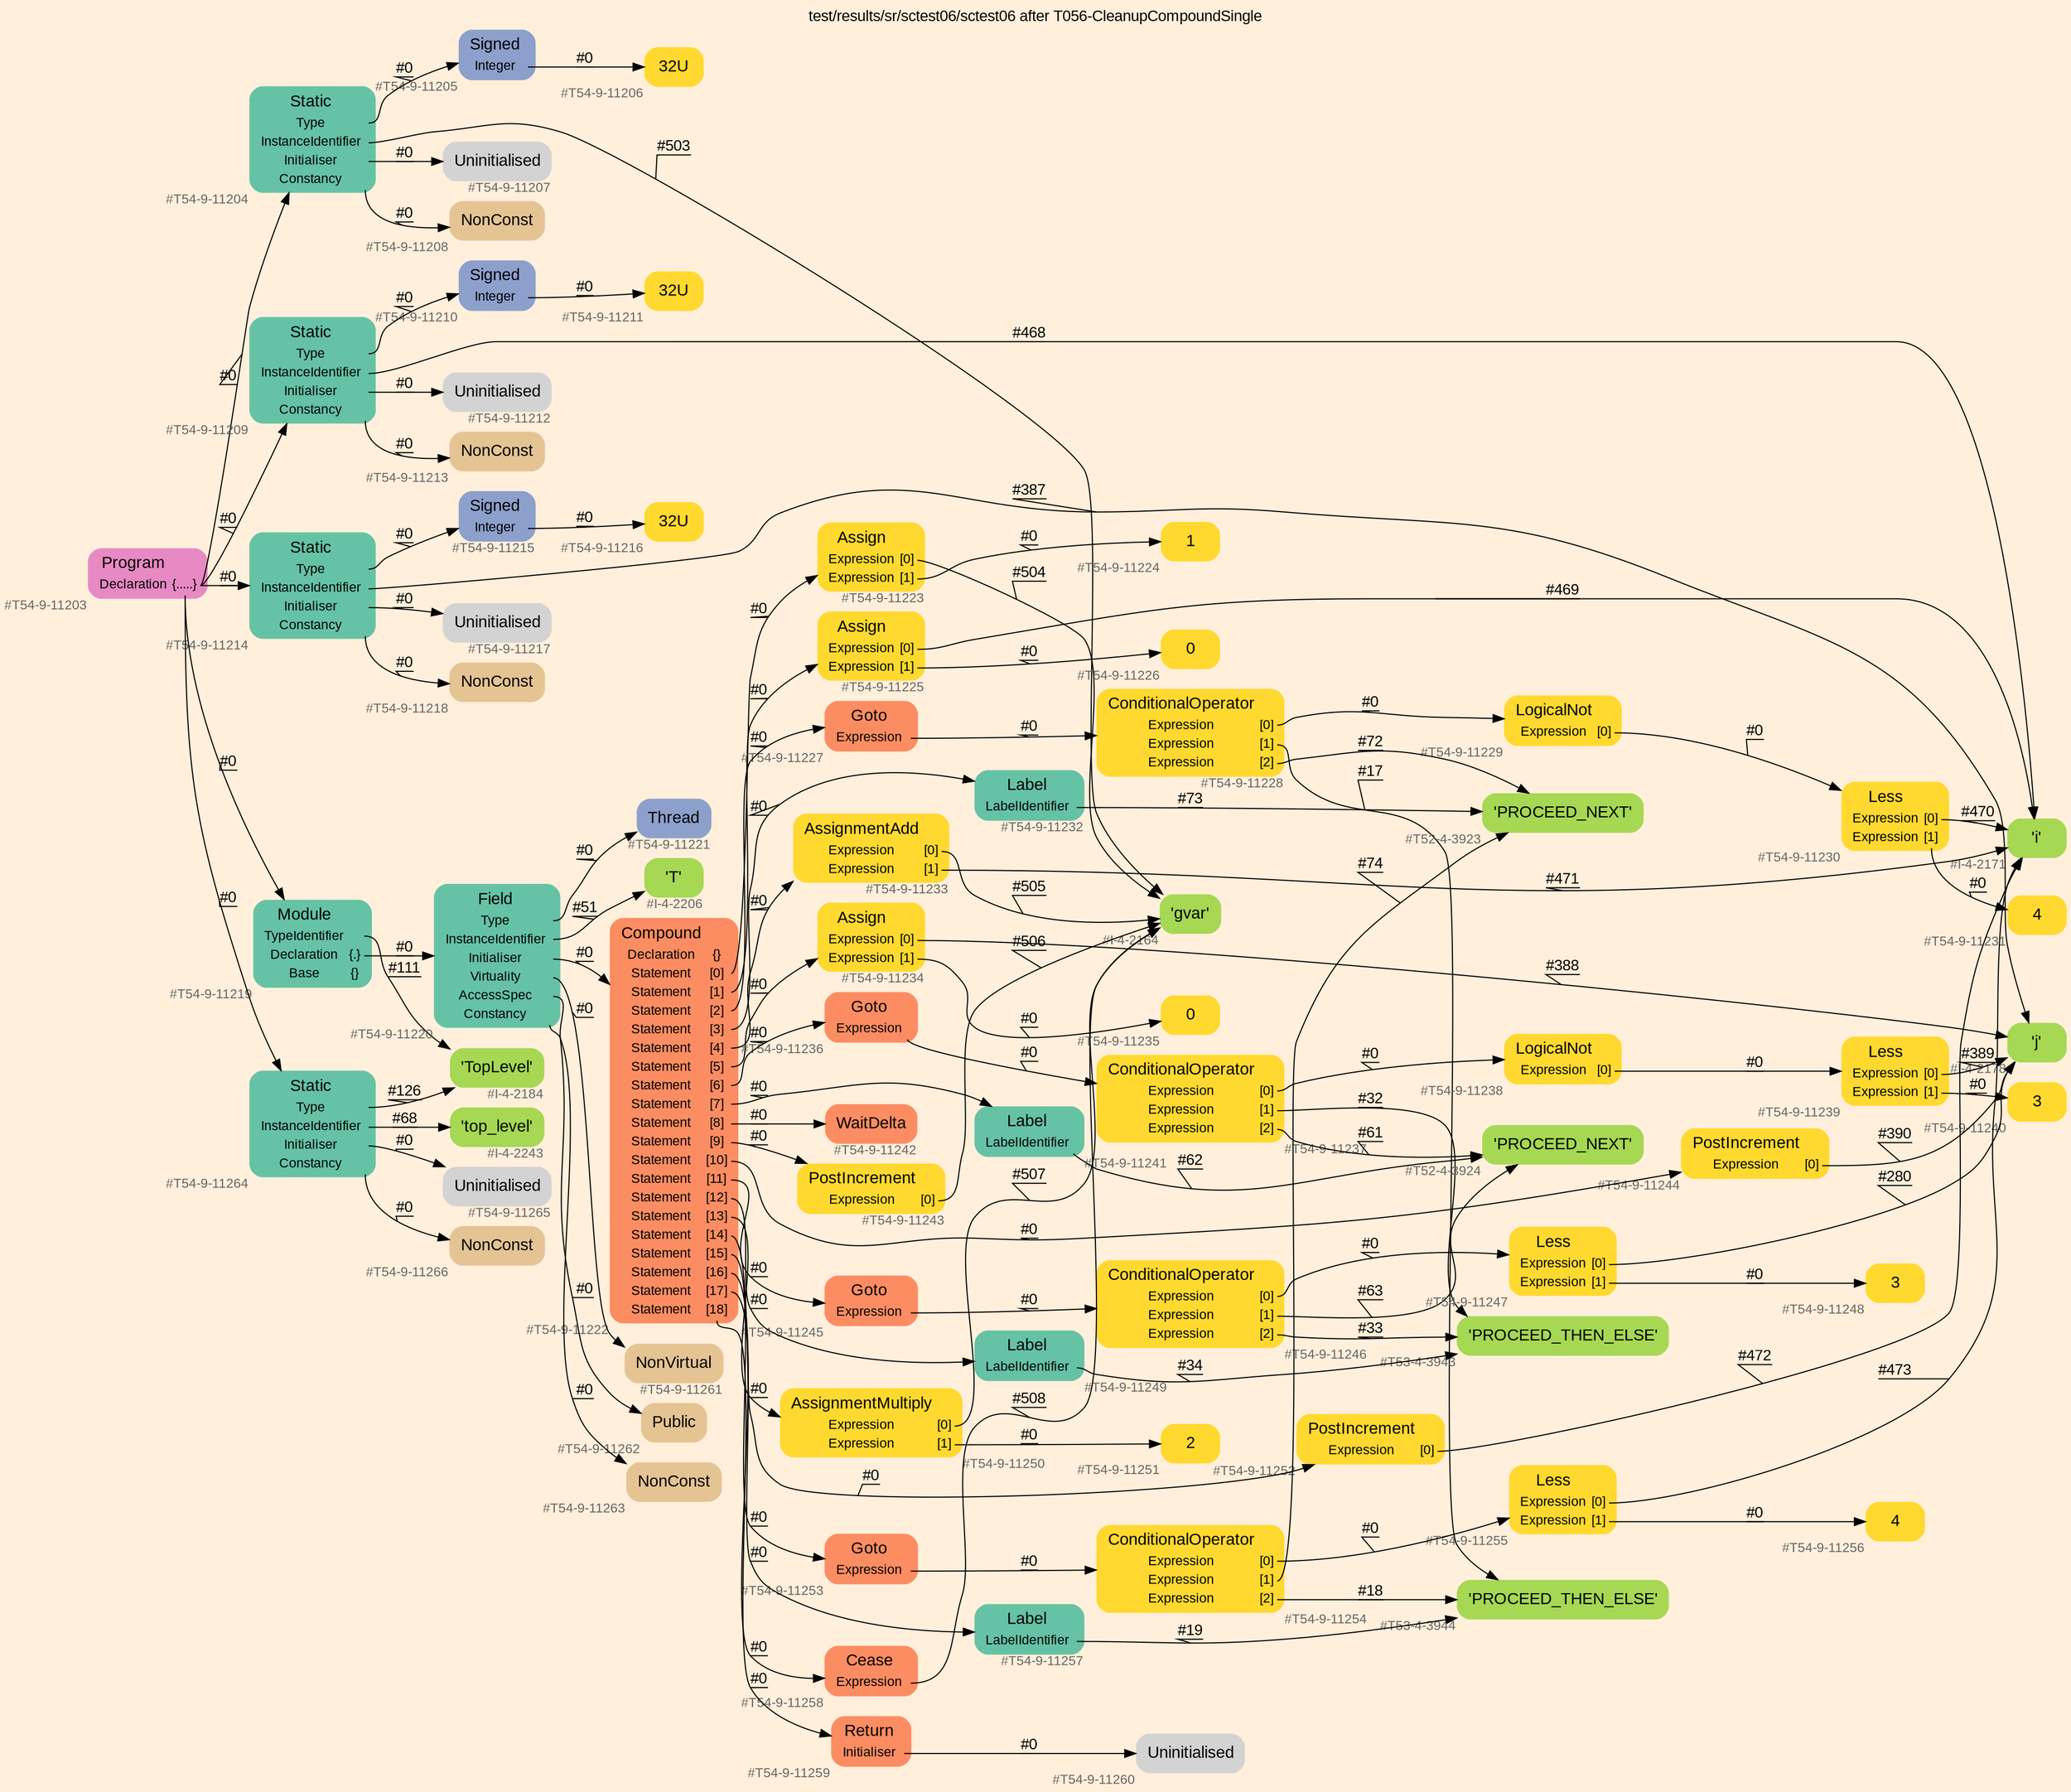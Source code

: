 digraph "test/results/sr/sctest06/sctest06 after T056-CleanupCompoundSingle" {
label = "test/results/sr/sctest06/sctest06 after T056-CleanupCompoundSingle"
labelloc = t
graph [
    rankdir = "LR"
    ranksep = 0.3
    bgcolor = antiquewhite1
    color = black
    fontcolor = black
    fontname = "Arial"
];
node [
    fontname = "Arial"
];
edge [
    fontname = "Arial"
];

// -------------------- node figure --------------------
// -------- block #T54-9-11203 ----------
"#T54-9-11203" [
    fillcolor = "/set28/4"
    xlabel = "#T54-9-11203"
    fontsize = "12"
    fontcolor = grey40
    shape = "plaintext"
    label = <<TABLE BORDER="0" CELLBORDER="0" CELLSPACING="0">
     <TR><TD><FONT COLOR="black" POINT-SIZE="15">Program</FONT></TD></TR>
     <TR><TD><FONT COLOR="black" POINT-SIZE="12">Declaration</FONT></TD><TD PORT="port0"><FONT COLOR="black" POINT-SIZE="12">{.....}</FONT></TD></TR>
    </TABLE>>
    style = "rounded,filled"
];

// -------- block #T54-9-11204 ----------
"#T54-9-11204" [
    fillcolor = "/set28/1"
    xlabel = "#T54-9-11204"
    fontsize = "12"
    fontcolor = grey40
    shape = "plaintext"
    label = <<TABLE BORDER="0" CELLBORDER="0" CELLSPACING="0">
     <TR><TD><FONT COLOR="black" POINT-SIZE="15">Static</FONT></TD></TR>
     <TR><TD><FONT COLOR="black" POINT-SIZE="12">Type</FONT></TD><TD PORT="port0"></TD></TR>
     <TR><TD><FONT COLOR="black" POINT-SIZE="12">InstanceIdentifier</FONT></TD><TD PORT="port1"></TD></TR>
     <TR><TD><FONT COLOR="black" POINT-SIZE="12">Initialiser</FONT></TD><TD PORT="port2"></TD></TR>
     <TR><TD><FONT COLOR="black" POINT-SIZE="12">Constancy</FONT></TD><TD PORT="port3"></TD></TR>
    </TABLE>>
    style = "rounded,filled"
];

// -------- block #T54-9-11205 ----------
"#T54-9-11205" [
    fillcolor = "/set28/3"
    xlabel = "#T54-9-11205"
    fontsize = "12"
    fontcolor = grey40
    shape = "plaintext"
    label = <<TABLE BORDER="0" CELLBORDER="0" CELLSPACING="0">
     <TR><TD><FONT COLOR="black" POINT-SIZE="15">Signed</FONT></TD></TR>
     <TR><TD><FONT COLOR="black" POINT-SIZE="12">Integer</FONT></TD><TD PORT="port0"></TD></TR>
    </TABLE>>
    style = "rounded,filled"
];

// -------- block #T54-9-11206 ----------
"#T54-9-11206" [
    fillcolor = "/set28/6"
    xlabel = "#T54-9-11206"
    fontsize = "12"
    fontcolor = grey40
    shape = "plaintext"
    label = <<TABLE BORDER="0" CELLBORDER="0" CELLSPACING="0">
     <TR><TD><FONT COLOR="black" POINT-SIZE="15">32U</FONT></TD></TR>
    </TABLE>>
    style = "rounded,filled"
];

// -------- block #I-4-2164 ----------
"#I-4-2164" [
    fillcolor = "/set28/5"
    xlabel = "#I-4-2164"
    fontsize = "12"
    fontcolor = grey40
    shape = "plaintext"
    label = <<TABLE BORDER="0" CELLBORDER="0" CELLSPACING="0">
     <TR><TD><FONT COLOR="black" POINT-SIZE="15">'gvar'</FONT></TD></TR>
    </TABLE>>
    style = "rounded,filled"
];

// -------- block #T54-9-11207 ----------
"#T54-9-11207" [
    xlabel = "#T54-9-11207"
    fontsize = "12"
    fontcolor = grey40
    shape = "plaintext"
    label = <<TABLE BORDER="0" CELLBORDER="0" CELLSPACING="0">
     <TR><TD><FONT COLOR="black" POINT-SIZE="15">Uninitialised</FONT></TD></TR>
    </TABLE>>
    style = "rounded,filled"
];

// -------- block #T54-9-11208 ----------
"#T54-9-11208" [
    fillcolor = "/set28/7"
    xlabel = "#T54-9-11208"
    fontsize = "12"
    fontcolor = grey40
    shape = "plaintext"
    label = <<TABLE BORDER="0" CELLBORDER="0" CELLSPACING="0">
     <TR><TD><FONT COLOR="black" POINT-SIZE="15">NonConst</FONT></TD></TR>
    </TABLE>>
    style = "rounded,filled"
];

// -------- block #T54-9-11209 ----------
"#T54-9-11209" [
    fillcolor = "/set28/1"
    xlabel = "#T54-9-11209"
    fontsize = "12"
    fontcolor = grey40
    shape = "plaintext"
    label = <<TABLE BORDER="0" CELLBORDER="0" CELLSPACING="0">
     <TR><TD><FONT COLOR="black" POINT-SIZE="15">Static</FONT></TD></TR>
     <TR><TD><FONT COLOR="black" POINT-SIZE="12">Type</FONT></TD><TD PORT="port0"></TD></TR>
     <TR><TD><FONT COLOR="black" POINT-SIZE="12">InstanceIdentifier</FONT></TD><TD PORT="port1"></TD></TR>
     <TR><TD><FONT COLOR="black" POINT-SIZE="12">Initialiser</FONT></TD><TD PORT="port2"></TD></TR>
     <TR><TD><FONT COLOR="black" POINT-SIZE="12">Constancy</FONT></TD><TD PORT="port3"></TD></TR>
    </TABLE>>
    style = "rounded,filled"
];

// -------- block #T54-9-11210 ----------
"#T54-9-11210" [
    fillcolor = "/set28/3"
    xlabel = "#T54-9-11210"
    fontsize = "12"
    fontcolor = grey40
    shape = "plaintext"
    label = <<TABLE BORDER="0" CELLBORDER="0" CELLSPACING="0">
     <TR><TD><FONT COLOR="black" POINT-SIZE="15">Signed</FONT></TD></TR>
     <TR><TD><FONT COLOR="black" POINT-SIZE="12">Integer</FONT></TD><TD PORT="port0"></TD></TR>
    </TABLE>>
    style = "rounded,filled"
];

// -------- block #T54-9-11211 ----------
"#T54-9-11211" [
    fillcolor = "/set28/6"
    xlabel = "#T54-9-11211"
    fontsize = "12"
    fontcolor = grey40
    shape = "plaintext"
    label = <<TABLE BORDER="0" CELLBORDER="0" CELLSPACING="0">
     <TR><TD><FONT COLOR="black" POINT-SIZE="15">32U</FONT></TD></TR>
    </TABLE>>
    style = "rounded,filled"
];

// -------- block #I-4-2171 ----------
"#I-4-2171" [
    fillcolor = "/set28/5"
    xlabel = "#I-4-2171"
    fontsize = "12"
    fontcolor = grey40
    shape = "plaintext"
    label = <<TABLE BORDER="0" CELLBORDER="0" CELLSPACING="0">
     <TR><TD><FONT COLOR="black" POINT-SIZE="15">'i'</FONT></TD></TR>
    </TABLE>>
    style = "rounded,filled"
];

// -------- block #T54-9-11212 ----------
"#T54-9-11212" [
    xlabel = "#T54-9-11212"
    fontsize = "12"
    fontcolor = grey40
    shape = "plaintext"
    label = <<TABLE BORDER="0" CELLBORDER="0" CELLSPACING="0">
     <TR><TD><FONT COLOR="black" POINT-SIZE="15">Uninitialised</FONT></TD></TR>
    </TABLE>>
    style = "rounded,filled"
];

// -------- block #T54-9-11213 ----------
"#T54-9-11213" [
    fillcolor = "/set28/7"
    xlabel = "#T54-9-11213"
    fontsize = "12"
    fontcolor = grey40
    shape = "plaintext"
    label = <<TABLE BORDER="0" CELLBORDER="0" CELLSPACING="0">
     <TR><TD><FONT COLOR="black" POINT-SIZE="15">NonConst</FONT></TD></TR>
    </TABLE>>
    style = "rounded,filled"
];

// -------- block #T54-9-11214 ----------
"#T54-9-11214" [
    fillcolor = "/set28/1"
    xlabel = "#T54-9-11214"
    fontsize = "12"
    fontcolor = grey40
    shape = "plaintext"
    label = <<TABLE BORDER="0" CELLBORDER="0" CELLSPACING="0">
     <TR><TD><FONT COLOR="black" POINT-SIZE="15">Static</FONT></TD></TR>
     <TR><TD><FONT COLOR="black" POINT-SIZE="12">Type</FONT></TD><TD PORT="port0"></TD></TR>
     <TR><TD><FONT COLOR="black" POINT-SIZE="12">InstanceIdentifier</FONT></TD><TD PORT="port1"></TD></TR>
     <TR><TD><FONT COLOR="black" POINT-SIZE="12">Initialiser</FONT></TD><TD PORT="port2"></TD></TR>
     <TR><TD><FONT COLOR="black" POINT-SIZE="12">Constancy</FONT></TD><TD PORT="port3"></TD></TR>
    </TABLE>>
    style = "rounded,filled"
];

// -------- block #T54-9-11215 ----------
"#T54-9-11215" [
    fillcolor = "/set28/3"
    xlabel = "#T54-9-11215"
    fontsize = "12"
    fontcolor = grey40
    shape = "plaintext"
    label = <<TABLE BORDER="0" CELLBORDER="0" CELLSPACING="0">
     <TR><TD><FONT COLOR="black" POINT-SIZE="15">Signed</FONT></TD></TR>
     <TR><TD><FONT COLOR="black" POINT-SIZE="12">Integer</FONT></TD><TD PORT="port0"></TD></TR>
    </TABLE>>
    style = "rounded,filled"
];

// -------- block #T54-9-11216 ----------
"#T54-9-11216" [
    fillcolor = "/set28/6"
    xlabel = "#T54-9-11216"
    fontsize = "12"
    fontcolor = grey40
    shape = "plaintext"
    label = <<TABLE BORDER="0" CELLBORDER="0" CELLSPACING="0">
     <TR><TD><FONT COLOR="black" POINT-SIZE="15">32U</FONT></TD></TR>
    </TABLE>>
    style = "rounded,filled"
];

// -------- block #I-4-2178 ----------
"#I-4-2178" [
    fillcolor = "/set28/5"
    xlabel = "#I-4-2178"
    fontsize = "12"
    fontcolor = grey40
    shape = "plaintext"
    label = <<TABLE BORDER="0" CELLBORDER="0" CELLSPACING="0">
     <TR><TD><FONT COLOR="black" POINT-SIZE="15">'j'</FONT></TD></TR>
    </TABLE>>
    style = "rounded,filled"
];

// -------- block #T54-9-11217 ----------
"#T54-9-11217" [
    xlabel = "#T54-9-11217"
    fontsize = "12"
    fontcolor = grey40
    shape = "plaintext"
    label = <<TABLE BORDER="0" CELLBORDER="0" CELLSPACING="0">
     <TR><TD><FONT COLOR="black" POINT-SIZE="15">Uninitialised</FONT></TD></TR>
    </TABLE>>
    style = "rounded,filled"
];

// -------- block #T54-9-11218 ----------
"#T54-9-11218" [
    fillcolor = "/set28/7"
    xlabel = "#T54-9-11218"
    fontsize = "12"
    fontcolor = grey40
    shape = "plaintext"
    label = <<TABLE BORDER="0" CELLBORDER="0" CELLSPACING="0">
     <TR><TD><FONT COLOR="black" POINT-SIZE="15">NonConst</FONT></TD></TR>
    </TABLE>>
    style = "rounded,filled"
];

// -------- block #T54-9-11219 ----------
"#T54-9-11219" [
    fillcolor = "/set28/1"
    xlabel = "#T54-9-11219"
    fontsize = "12"
    fontcolor = grey40
    shape = "plaintext"
    label = <<TABLE BORDER="0" CELLBORDER="0" CELLSPACING="0">
     <TR><TD><FONT COLOR="black" POINT-SIZE="15">Module</FONT></TD></TR>
     <TR><TD><FONT COLOR="black" POINT-SIZE="12">TypeIdentifier</FONT></TD><TD PORT="port0"></TD></TR>
     <TR><TD><FONT COLOR="black" POINT-SIZE="12">Declaration</FONT></TD><TD PORT="port1"><FONT COLOR="black" POINT-SIZE="12">{.}</FONT></TD></TR>
     <TR><TD><FONT COLOR="black" POINT-SIZE="12">Base</FONT></TD><TD PORT="port2"><FONT COLOR="black" POINT-SIZE="12">{}</FONT></TD></TR>
    </TABLE>>
    style = "rounded,filled"
];

// -------- block #I-4-2184 ----------
"#I-4-2184" [
    fillcolor = "/set28/5"
    xlabel = "#I-4-2184"
    fontsize = "12"
    fontcolor = grey40
    shape = "plaintext"
    label = <<TABLE BORDER="0" CELLBORDER="0" CELLSPACING="0">
     <TR><TD><FONT COLOR="black" POINT-SIZE="15">'TopLevel'</FONT></TD></TR>
    </TABLE>>
    style = "rounded,filled"
];

// -------- block #T54-9-11220 ----------
"#T54-9-11220" [
    fillcolor = "/set28/1"
    xlabel = "#T54-9-11220"
    fontsize = "12"
    fontcolor = grey40
    shape = "plaintext"
    label = <<TABLE BORDER="0" CELLBORDER="0" CELLSPACING="0">
     <TR><TD><FONT COLOR="black" POINT-SIZE="15">Field</FONT></TD></TR>
     <TR><TD><FONT COLOR="black" POINT-SIZE="12">Type</FONT></TD><TD PORT="port0"></TD></TR>
     <TR><TD><FONT COLOR="black" POINT-SIZE="12">InstanceIdentifier</FONT></TD><TD PORT="port1"></TD></TR>
     <TR><TD><FONT COLOR="black" POINT-SIZE="12">Initialiser</FONT></TD><TD PORT="port2"></TD></TR>
     <TR><TD><FONT COLOR="black" POINT-SIZE="12">Virtuality</FONT></TD><TD PORT="port3"></TD></TR>
     <TR><TD><FONT COLOR="black" POINT-SIZE="12">AccessSpec</FONT></TD><TD PORT="port4"></TD></TR>
     <TR><TD><FONT COLOR="black" POINT-SIZE="12">Constancy</FONT></TD><TD PORT="port5"></TD></TR>
    </TABLE>>
    style = "rounded,filled"
];

// -------- block #T54-9-11221 ----------
"#T54-9-11221" [
    fillcolor = "/set28/3"
    xlabel = "#T54-9-11221"
    fontsize = "12"
    fontcolor = grey40
    shape = "plaintext"
    label = <<TABLE BORDER="0" CELLBORDER="0" CELLSPACING="0">
     <TR><TD><FONT COLOR="black" POINT-SIZE="15">Thread</FONT></TD></TR>
    </TABLE>>
    style = "rounded,filled"
];

// -------- block #I-4-2206 ----------
"#I-4-2206" [
    fillcolor = "/set28/5"
    xlabel = "#I-4-2206"
    fontsize = "12"
    fontcolor = grey40
    shape = "plaintext"
    label = <<TABLE BORDER="0" CELLBORDER="0" CELLSPACING="0">
     <TR><TD><FONT COLOR="black" POINT-SIZE="15">'T'</FONT></TD></TR>
    </TABLE>>
    style = "rounded,filled"
];

// -------- block #T54-9-11222 ----------
"#T54-9-11222" [
    fillcolor = "/set28/2"
    xlabel = "#T54-9-11222"
    fontsize = "12"
    fontcolor = grey40
    shape = "plaintext"
    label = <<TABLE BORDER="0" CELLBORDER="0" CELLSPACING="0">
     <TR><TD><FONT COLOR="black" POINT-SIZE="15">Compound</FONT></TD></TR>
     <TR><TD><FONT COLOR="black" POINT-SIZE="12">Declaration</FONT></TD><TD PORT="port0"><FONT COLOR="black" POINT-SIZE="12">{}</FONT></TD></TR>
     <TR><TD><FONT COLOR="black" POINT-SIZE="12">Statement</FONT></TD><TD PORT="port1"><FONT COLOR="black" POINT-SIZE="12">[0]</FONT></TD></TR>
     <TR><TD><FONT COLOR="black" POINT-SIZE="12">Statement</FONT></TD><TD PORT="port2"><FONT COLOR="black" POINT-SIZE="12">[1]</FONT></TD></TR>
     <TR><TD><FONT COLOR="black" POINT-SIZE="12">Statement</FONT></TD><TD PORT="port3"><FONT COLOR="black" POINT-SIZE="12">[2]</FONT></TD></TR>
     <TR><TD><FONT COLOR="black" POINT-SIZE="12">Statement</FONT></TD><TD PORT="port4"><FONT COLOR="black" POINT-SIZE="12">[3]</FONT></TD></TR>
     <TR><TD><FONT COLOR="black" POINT-SIZE="12">Statement</FONT></TD><TD PORT="port5"><FONT COLOR="black" POINT-SIZE="12">[4]</FONT></TD></TR>
     <TR><TD><FONT COLOR="black" POINT-SIZE="12">Statement</FONT></TD><TD PORT="port6"><FONT COLOR="black" POINT-SIZE="12">[5]</FONT></TD></TR>
     <TR><TD><FONT COLOR="black" POINT-SIZE="12">Statement</FONT></TD><TD PORT="port7"><FONT COLOR="black" POINT-SIZE="12">[6]</FONT></TD></TR>
     <TR><TD><FONT COLOR="black" POINT-SIZE="12">Statement</FONT></TD><TD PORT="port8"><FONT COLOR="black" POINT-SIZE="12">[7]</FONT></TD></TR>
     <TR><TD><FONT COLOR="black" POINT-SIZE="12">Statement</FONT></TD><TD PORT="port9"><FONT COLOR="black" POINT-SIZE="12">[8]</FONT></TD></TR>
     <TR><TD><FONT COLOR="black" POINT-SIZE="12">Statement</FONT></TD><TD PORT="port10"><FONT COLOR="black" POINT-SIZE="12">[9]</FONT></TD></TR>
     <TR><TD><FONT COLOR="black" POINT-SIZE="12">Statement</FONT></TD><TD PORT="port11"><FONT COLOR="black" POINT-SIZE="12">[10]</FONT></TD></TR>
     <TR><TD><FONT COLOR="black" POINT-SIZE="12">Statement</FONT></TD><TD PORT="port12"><FONT COLOR="black" POINT-SIZE="12">[11]</FONT></TD></TR>
     <TR><TD><FONT COLOR="black" POINT-SIZE="12">Statement</FONT></TD><TD PORT="port13"><FONT COLOR="black" POINT-SIZE="12">[12]</FONT></TD></TR>
     <TR><TD><FONT COLOR="black" POINT-SIZE="12">Statement</FONT></TD><TD PORT="port14"><FONT COLOR="black" POINT-SIZE="12">[13]</FONT></TD></TR>
     <TR><TD><FONT COLOR="black" POINT-SIZE="12">Statement</FONT></TD><TD PORT="port15"><FONT COLOR="black" POINT-SIZE="12">[14]</FONT></TD></TR>
     <TR><TD><FONT COLOR="black" POINT-SIZE="12">Statement</FONT></TD><TD PORT="port16"><FONT COLOR="black" POINT-SIZE="12">[15]</FONT></TD></TR>
     <TR><TD><FONT COLOR="black" POINT-SIZE="12">Statement</FONT></TD><TD PORT="port17"><FONT COLOR="black" POINT-SIZE="12">[16]</FONT></TD></TR>
     <TR><TD><FONT COLOR="black" POINT-SIZE="12">Statement</FONT></TD><TD PORT="port18"><FONT COLOR="black" POINT-SIZE="12">[17]</FONT></TD></TR>
     <TR><TD><FONT COLOR="black" POINT-SIZE="12">Statement</FONT></TD><TD PORT="port19"><FONT COLOR="black" POINT-SIZE="12">[18]</FONT></TD></TR>
    </TABLE>>
    style = "rounded,filled"
];

// -------- block #T54-9-11223 ----------
"#T54-9-11223" [
    fillcolor = "/set28/6"
    xlabel = "#T54-9-11223"
    fontsize = "12"
    fontcolor = grey40
    shape = "plaintext"
    label = <<TABLE BORDER="0" CELLBORDER="0" CELLSPACING="0">
     <TR><TD><FONT COLOR="black" POINT-SIZE="15">Assign</FONT></TD></TR>
     <TR><TD><FONT COLOR="black" POINT-SIZE="12">Expression</FONT></TD><TD PORT="port0"><FONT COLOR="black" POINT-SIZE="12">[0]</FONT></TD></TR>
     <TR><TD><FONT COLOR="black" POINT-SIZE="12">Expression</FONT></TD><TD PORT="port1"><FONT COLOR="black" POINT-SIZE="12">[1]</FONT></TD></TR>
    </TABLE>>
    style = "rounded,filled"
];

// -------- block #T54-9-11224 ----------
"#T54-9-11224" [
    fillcolor = "/set28/6"
    xlabel = "#T54-9-11224"
    fontsize = "12"
    fontcolor = grey40
    shape = "plaintext"
    label = <<TABLE BORDER="0" CELLBORDER="0" CELLSPACING="0">
     <TR><TD><FONT COLOR="black" POINT-SIZE="15">1</FONT></TD></TR>
    </TABLE>>
    style = "rounded,filled"
];

// -------- block #T54-9-11225 ----------
"#T54-9-11225" [
    fillcolor = "/set28/6"
    xlabel = "#T54-9-11225"
    fontsize = "12"
    fontcolor = grey40
    shape = "plaintext"
    label = <<TABLE BORDER="0" CELLBORDER="0" CELLSPACING="0">
     <TR><TD><FONT COLOR="black" POINT-SIZE="15">Assign</FONT></TD></TR>
     <TR><TD><FONT COLOR="black" POINT-SIZE="12">Expression</FONT></TD><TD PORT="port0"><FONT COLOR="black" POINT-SIZE="12">[0]</FONT></TD></TR>
     <TR><TD><FONT COLOR="black" POINT-SIZE="12">Expression</FONT></TD><TD PORT="port1"><FONT COLOR="black" POINT-SIZE="12">[1]</FONT></TD></TR>
    </TABLE>>
    style = "rounded,filled"
];

// -------- block #T54-9-11226 ----------
"#T54-9-11226" [
    fillcolor = "/set28/6"
    xlabel = "#T54-9-11226"
    fontsize = "12"
    fontcolor = grey40
    shape = "plaintext"
    label = <<TABLE BORDER="0" CELLBORDER="0" CELLSPACING="0">
     <TR><TD><FONT COLOR="black" POINT-SIZE="15">0</FONT></TD></TR>
    </TABLE>>
    style = "rounded,filled"
];

// -------- block #T54-9-11227 ----------
"#T54-9-11227" [
    fillcolor = "/set28/2"
    xlabel = "#T54-9-11227"
    fontsize = "12"
    fontcolor = grey40
    shape = "plaintext"
    label = <<TABLE BORDER="0" CELLBORDER="0" CELLSPACING="0">
     <TR><TD><FONT COLOR="black" POINT-SIZE="15">Goto</FONT></TD></TR>
     <TR><TD><FONT COLOR="black" POINT-SIZE="12">Expression</FONT></TD><TD PORT="port0"></TD></TR>
    </TABLE>>
    style = "rounded,filled"
];

// -------- block #T54-9-11228 ----------
"#T54-9-11228" [
    fillcolor = "/set28/6"
    xlabel = "#T54-9-11228"
    fontsize = "12"
    fontcolor = grey40
    shape = "plaintext"
    label = <<TABLE BORDER="0" CELLBORDER="0" CELLSPACING="0">
     <TR><TD><FONT COLOR="black" POINT-SIZE="15">ConditionalOperator</FONT></TD></TR>
     <TR><TD><FONT COLOR="black" POINT-SIZE="12">Expression</FONT></TD><TD PORT="port0"><FONT COLOR="black" POINT-SIZE="12">[0]</FONT></TD></TR>
     <TR><TD><FONT COLOR="black" POINT-SIZE="12">Expression</FONT></TD><TD PORT="port1"><FONT COLOR="black" POINT-SIZE="12">[1]</FONT></TD></TR>
     <TR><TD><FONT COLOR="black" POINT-SIZE="12">Expression</FONT></TD><TD PORT="port2"><FONT COLOR="black" POINT-SIZE="12">[2]</FONT></TD></TR>
    </TABLE>>
    style = "rounded,filled"
];

// -------- block #T54-9-11229 ----------
"#T54-9-11229" [
    fillcolor = "/set28/6"
    xlabel = "#T54-9-11229"
    fontsize = "12"
    fontcolor = grey40
    shape = "plaintext"
    label = <<TABLE BORDER="0" CELLBORDER="0" CELLSPACING="0">
     <TR><TD><FONT COLOR="black" POINT-SIZE="15">LogicalNot</FONT></TD></TR>
     <TR><TD><FONT COLOR="black" POINT-SIZE="12">Expression</FONT></TD><TD PORT="port0"><FONT COLOR="black" POINT-SIZE="12">[0]</FONT></TD></TR>
    </TABLE>>
    style = "rounded,filled"
];

// -------- block #T54-9-11230 ----------
"#T54-9-11230" [
    fillcolor = "/set28/6"
    xlabel = "#T54-9-11230"
    fontsize = "12"
    fontcolor = grey40
    shape = "plaintext"
    label = <<TABLE BORDER="0" CELLBORDER="0" CELLSPACING="0">
     <TR><TD><FONT COLOR="black" POINT-SIZE="15">Less</FONT></TD></TR>
     <TR><TD><FONT COLOR="black" POINT-SIZE="12">Expression</FONT></TD><TD PORT="port0"><FONT COLOR="black" POINT-SIZE="12">[0]</FONT></TD></TR>
     <TR><TD><FONT COLOR="black" POINT-SIZE="12">Expression</FONT></TD><TD PORT="port1"><FONT COLOR="black" POINT-SIZE="12">[1]</FONT></TD></TR>
    </TABLE>>
    style = "rounded,filled"
];

// -------- block #T54-9-11231 ----------
"#T54-9-11231" [
    fillcolor = "/set28/6"
    xlabel = "#T54-9-11231"
    fontsize = "12"
    fontcolor = grey40
    shape = "plaintext"
    label = <<TABLE BORDER="0" CELLBORDER="0" CELLSPACING="0">
     <TR><TD><FONT COLOR="black" POINT-SIZE="15">4</FONT></TD></TR>
    </TABLE>>
    style = "rounded,filled"
];

// -------- block #T53-4-3944 ----------
"#T53-4-3944" [
    fillcolor = "/set28/5"
    xlabel = "#T53-4-3944"
    fontsize = "12"
    fontcolor = grey40
    shape = "plaintext"
    label = <<TABLE BORDER="0" CELLBORDER="0" CELLSPACING="0">
     <TR><TD><FONT COLOR="black" POINT-SIZE="15">'PROCEED_THEN_ELSE'</FONT></TD></TR>
    </TABLE>>
    style = "rounded,filled"
];

// -------- block #T52-4-3923 ----------
"#T52-4-3923" [
    fillcolor = "/set28/5"
    xlabel = "#T52-4-3923"
    fontsize = "12"
    fontcolor = grey40
    shape = "plaintext"
    label = <<TABLE BORDER="0" CELLBORDER="0" CELLSPACING="0">
     <TR><TD><FONT COLOR="black" POINT-SIZE="15">'PROCEED_NEXT'</FONT></TD></TR>
    </TABLE>>
    style = "rounded,filled"
];

// -------- block #T54-9-11232 ----------
"#T54-9-11232" [
    fillcolor = "/set28/1"
    xlabel = "#T54-9-11232"
    fontsize = "12"
    fontcolor = grey40
    shape = "plaintext"
    label = <<TABLE BORDER="0" CELLBORDER="0" CELLSPACING="0">
     <TR><TD><FONT COLOR="black" POINT-SIZE="15">Label</FONT></TD></TR>
     <TR><TD><FONT COLOR="black" POINT-SIZE="12">LabelIdentifier</FONT></TD><TD PORT="port0"></TD></TR>
    </TABLE>>
    style = "rounded,filled"
];

// -------- block #T54-9-11233 ----------
"#T54-9-11233" [
    fillcolor = "/set28/6"
    xlabel = "#T54-9-11233"
    fontsize = "12"
    fontcolor = grey40
    shape = "plaintext"
    label = <<TABLE BORDER="0" CELLBORDER="0" CELLSPACING="0">
     <TR><TD><FONT COLOR="black" POINT-SIZE="15">AssignmentAdd</FONT></TD></TR>
     <TR><TD><FONT COLOR="black" POINT-SIZE="12">Expression</FONT></TD><TD PORT="port0"><FONT COLOR="black" POINT-SIZE="12">[0]</FONT></TD></TR>
     <TR><TD><FONT COLOR="black" POINT-SIZE="12">Expression</FONT></TD><TD PORT="port1"><FONT COLOR="black" POINT-SIZE="12">[1]</FONT></TD></TR>
    </TABLE>>
    style = "rounded,filled"
];

// -------- block #T54-9-11234 ----------
"#T54-9-11234" [
    fillcolor = "/set28/6"
    xlabel = "#T54-9-11234"
    fontsize = "12"
    fontcolor = grey40
    shape = "plaintext"
    label = <<TABLE BORDER="0" CELLBORDER="0" CELLSPACING="0">
     <TR><TD><FONT COLOR="black" POINT-SIZE="15">Assign</FONT></TD></TR>
     <TR><TD><FONT COLOR="black" POINT-SIZE="12">Expression</FONT></TD><TD PORT="port0"><FONT COLOR="black" POINT-SIZE="12">[0]</FONT></TD></TR>
     <TR><TD><FONT COLOR="black" POINT-SIZE="12">Expression</FONT></TD><TD PORT="port1"><FONT COLOR="black" POINT-SIZE="12">[1]</FONT></TD></TR>
    </TABLE>>
    style = "rounded,filled"
];

// -------- block #T54-9-11235 ----------
"#T54-9-11235" [
    fillcolor = "/set28/6"
    xlabel = "#T54-9-11235"
    fontsize = "12"
    fontcolor = grey40
    shape = "plaintext"
    label = <<TABLE BORDER="0" CELLBORDER="0" CELLSPACING="0">
     <TR><TD><FONT COLOR="black" POINT-SIZE="15">0</FONT></TD></TR>
    </TABLE>>
    style = "rounded,filled"
];

// -------- block #T54-9-11236 ----------
"#T54-9-11236" [
    fillcolor = "/set28/2"
    xlabel = "#T54-9-11236"
    fontsize = "12"
    fontcolor = grey40
    shape = "plaintext"
    label = <<TABLE BORDER="0" CELLBORDER="0" CELLSPACING="0">
     <TR><TD><FONT COLOR="black" POINT-SIZE="15">Goto</FONT></TD></TR>
     <TR><TD><FONT COLOR="black" POINT-SIZE="12">Expression</FONT></TD><TD PORT="port0"></TD></TR>
    </TABLE>>
    style = "rounded,filled"
];

// -------- block #T54-9-11237 ----------
"#T54-9-11237" [
    fillcolor = "/set28/6"
    xlabel = "#T54-9-11237"
    fontsize = "12"
    fontcolor = grey40
    shape = "plaintext"
    label = <<TABLE BORDER="0" CELLBORDER="0" CELLSPACING="0">
     <TR><TD><FONT COLOR="black" POINT-SIZE="15">ConditionalOperator</FONT></TD></TR>
     <TR><TD><FONT COLOR="black" POINT-SIZE="12">Expression</FONT></TD><TD PORT="port0"><FONT COLOR="black" POINT-SIZE="12">[0]</FONT></TD></TR>
     <TR><TD><FONT COLOR="black" POINT-SIZE="12">Expression</FONT></TD><TD PORT="port1"><FONT COLOR="black" POINT-SIZE="12">[1]</FONT></TD></TR>
     <TR><TD><FONT COLOR="black" POINT-SIZE="12">Expression</FONT></TD><TD PORT="port2"><FONT COLOR="black" POINT-SIZE="12">[2]</FONT></TD></TR>
    </TABLE>>
    style = "rounded,filled"
];

// -------- block #T54-9-11238 ----------
"#T54-9-11238" [
    fillcolor = "/set28/6"
    xlabel = "#T54-9-11238"
    fontsize = "12"
    fontcolor = grey40
    shape = "plaintext"
    label = <<TABLE BORDER="0" CELLBORDER="0" CELLSPACING="0">
     <TR><TD><FONT COLOR="black" POINT-SIZE="15">LogicalNot</FONT></TD></TR>
     <TR><TD><FONT COLOR="black" POINT-SIZE="12">Expression</FONT></TD><TD PORT="port0"><FONT COLOR="black" POINT-SIZE="12">[0]</FONT></TD></TR>
    </TABLE>>
    style = "rounded,filled"
];

// -------- block #T54-9-11239 ----------
"#T54-9-11239" [
    fillcolor = "/set28/6"
    xlabel = "#T54-9-11239"
    fontsize = "12"
    fontcolor = grey40
    shape = "plaintext"
    label = <<TABLE BORDER="0" CELLBORDER="0" CELLSPACING="0">
     <TR><TD><FONT COLOR="black" POINT-SIZE="15">Less</FONT></TD></TR>
     <TR><TD><FONT COLOR="black" POINT-SIZE="12">Expression</FONT></TD><TD PORT="port0"><FONT COLOR="black" POINT-SIZE="12">[0]</FONT></TD></TR>
     <TR><TD><FONT COLOR="black" POINT-SIZE="12">Expression</FONT></TD><TD PORT="port1"><FONT COLOR="black" POINT-SIZE="12">[1]</FONT></TD></TR>
    </TABLE>>
    style = "rounded,filled"
];

// -------- block #T54-9-11240 ----------
"#T54-9-11240" [
    fillcolor = "/set28/6"
    xlabel = "#T54-9-11240"
    fontsize = "12"
    fontcolor = grey40
    shape = "plaintext"
    label = <<TABLE BORDER="0" CELLBORDER="0" CELLSPACING="0">
     <TR><TD><FONT COLOR="black" POINT-SIZE="15">3</FONT></TD></TR>
    </TABLE>>
    style = "rounded,filled"
];

// -------- block #T53-4-3943 ----------
"#T53-4-3943" [
    fillcolor = "/set28/5"
    xlabel = "#T53-4-3943"
    fontsize = "12"
    fontcolor = grey40
    shape = "plaintext"
    label = <<TABLE BORDER="0" CELLBORDER="0" CELLSPACING="0">
     <TR><TD><FONT COLOR="black" POINT-SIZE="15">'PROCEED_THEN_ELSE'</FONT></TD></TR>
    </TABLE>>
    style = "rounded,filled"
];

// -------- block #T52-4-3924 ----------
"#T52-4-3924" [
    fillcolor = "/set28/5"
    xlabel = "#T52-4-3924"
    fontsize = "12"
    fontcolor = grey40
    shape = "plaintext"
    label = <<TABLE BORDER="0" CELLBORDER="0" CELLSPACING="0">
     <TR><TD><FONT COLOR="black" POINT-SIZE="15">'PROCEED_NEXT'</FONT></TD></TR>
    </TABLE>>
    style = "rounded,filled"
];

// -------- block #T54-9-11241 ----------
"#T54-9-11241" [
    fillcolor = "/set28/1"
    xlabel = "#T54-9-11241"
    fontsize = "12"
    fontcolor = grey40
    shape = "plaintext"
    label = <<TABLE BORDER="0" CELLBORDER="0" CELLSPACING="0">
     <TR><TD><FONT COLOR="black" POINT-SIZE="15">Label</FONT></TD></TR>
     <TR><TD><FONT COLOR="black" POINT-SIZE="12">LabelIdentifier</FONT></TD><TD PORT="port0"></TD></TR>
    </TABLE>>
    style = "rounded,filled"
];

// -------- block #T54-9-11242 ----------
"#T54-9-11242" [
    fillcolor = "/set28/2"
    xlabel = "#T54-9-11242"
    fontsize = "12"
    fontcolor = grey40
    shape = "plaintext"
    label = <<TABLE BORDER="0" CELLBORDER="0" CELLSPACING="0">
     <TR><TD><FONT COLOR="black" POINT-SIZE="15">WaitDelta</FONT></TD></TR>
    </TABLE>>
    style = "rounded,filled"
];

// -------- block #T54-9-11243 ----------
"#T54-9-11243" [
    fillcolor = "/set28/6"
    xlabel = "#T54-9-11243"
    fontsize = "12"
    fontcolor = grey40
    shape = "plaintext"
    label = <<TABLE BORDER="0" CELLBORDER="0" CELLSPACING="0">
     <TR><TD><FONT COLOR="black" POINT-SIZE="15">PostIncrement</FONT></TD></TR>
     <TR><TD><FONT COLOR="black" POINT-SIZE="12">Expression</FONT></TD><TD PORT="port0"><FONT COLOR="black" POINT-SIZE="12">[0]</FONT></TD></TR>
    </TABLE>>
    style = "rounded,filled"
];

// -------- block #T54-9-11244 ----------
"#T54-9-11244" [
    fillcolor = "/set28/6"
    xlabel = "#T54-9-11244"
    fontsize = "12"
    fontcolor = grey40
    shape = "plaintext"
    label = <<TABLE BORDER="0" CELLBORDER="0" CELLSPACING="0">
     <TR><TD><FONT COLOR="black" POINT-SIZE="15">PostIncrement</FONT></TD></TR>
     <TR><TD><FONT COLOR="black" POINT-SIZE="12">Expression</FONT></TD><TD PORT="port0"><FONT COLOR="black" POINT-SIZE="12">[0]</FONT></TD></TR>
    </TABLE>>
    style = "rounded,filled"
];

// -------- block #T54-9-11245 ----------
"#T54-9-11245" [
    fillcolor = "/set28/2"
    xlabel = "#T54-9-11245"
    fontsize = "12"
    fontcolor = grey40
    shape = "plaintext"
    label = <<TABLE BORDER="0" CELLBORDER="0" CELLSPACING="0">
     <TR><TD><FONT COLOR="black" POINT-SIZE="15">Goto</FONT></TD></TR>
     <TR><TD><FONT COLOR="black" POINT-SIZE="12">Expression</FONT></TD><TD PORT="port0"></TD></TR>
    </TABLE>>
    style = "rounded,filled"
];

// -------- block #T54-9-11246 ----------
"#T54-9-11246" [
    fillcolor = "/set28/6"
    xlabel = "#T54-9-11246"
    fontsize = "12"
    fontcolor = grey40
    shape = "plaintext"
    label = <<TABLE BORDER="0" CELLBORDER="0" CELLSPACING="0">
     <TR><TD><FONT COLOR="black" POINT-SIZE="15">ConditionalOperator</FONT></TD></TR>
     <TR><TD><FONT COLOR="black" POINT-SIZE="12">Expression</FONT></TD><TD PORT="port0"><FONT COLOR="black" POINT-SIZE="12">[0]</FONT></TD></TR>
     <TR><TD><FONT COLOR="black" POINT-SIZE="12">Expression</FONT></TD><TD PORT="port1"><FONT COLOR="black" POINT-SIZE="12">[1]</FONT></TD></TR>
     <TR><TD><FONT COLOR="black" POINT-SIZE="12">Expression</FONT></TD><TD PORT="port2"><FONT COLOR="black" POINT-SIZE="12">[2]</FONT></TD></TR>
    </TABLE>>
    style = "rounded,filled"
];

// -------- block #T54-9-11247 ----------
"#T54-9-11247" [
    fillcolor = "/set28/6"
    xlabel = "#T54-9-11247"
    fontsize = "12"
    fontcolor = grey40
    shape = "plaintext"
    label = <<TABLE BORDER="0" CELLBORDER="0" CELLSPACING="0">
     <TR><TD><FONT COLOR="black" POINT-SIZE="15">Less</FONT></TD></TR>
     <TR><TD><FONT COLOR="black" POINT-SIZE="12">Expression</FONT></TD><TD PORT="port0"><FONT COLOR="black" POINT-SIZE="12">[0]</FONT></TD></TR>
     <TR><TD><FONT COLOR="black" POINT-SIZE="12">Expression</FONT></TD><TD PORT="port1"><FONT COLOR="black" POINT-SIZE="12">[1]</FONT></TD></TR>
    </TABLE>>
    style = "rounded,filled"
];

// -------- block #T54-9-11248 ----------
"#T54-9-11248" [
    fillcolor = "/set28/6"
    xlabel = "#T54-9-11248"
    fontsize = "12"
    fontcolor = grey40
    shape = "plaintext"
    label = <<TABLE BORDER="0" CELLBORDER="0" CELLSPACING="0">
     <TR><TD><FONT COLOR="black" POINT-SIZE="15">3</FONT></TD></TR>
    </TABLE>>
    style = "rounded,filled"
];

// -------- block #T54-9-11249 ----------
"#T54-9-11249" [
    fillcolor = "/set28/1"
    xlabel = "#T54-9-11249"
    fontsize = "12"
    fontcolor = grey40
    shape = "plaintext"
    label = <<TABLE BORDER="0" CELLBORDER="0" CELLSPACING="0">
     <TR><TD><FONT COLOR="black" POINT-SIZE="15">Label</FONT></TD></TR>
     <TR><TD><FONT COLOR="black" POINT-SIZE="12">LabelIdentifier</FONT></TD><TD PORT="port0"></TD></TR>
    </TABLE>>
    style = "rounded,filled"
];

// -------- block #T54-9-11250 ----------
"#T54-9-11250" [
    fillcolor = "/set28/6"
    xlabel = "#T54-9-11250"
    fontsize = "12"
    fontcolor = grey40
    shape = "plaintext"
    label = <<TABLE BORDER="0" CELLBORDER="0" CELLSPACING="0">
     <TR><TD><FONT COLOR="black" POINT-SIZE="15">AssignmentMultiply</FONT></TD></TR>
     <TR><TD><FONT COLOR="black" POINT-SIZE="12">Expression</FONT></TD><TD PORT="port0"><FONT COLOR="black" POINT-SIZE="12">[0]</FONT></TD></TR>
     <TR><TD><FONT COLOR="black" POINT-SIZE="12">Expression</FONT></TD><TD PORT="port1"><FONT COLOR="black" POINT-SIZE="12">[1]</FONT></TD></TR>
    </TABLE>>
    style = "rounded,filled"
];

// -------- block #T54-9-11251 ----------
"#T54-9-11251" [
    fillcolor = "/set28/6"
    xlabel = "#T54-9-11251"
    fontsize = "12"
    fontcolor = grey40
    shape = "plaintext"
    label = <<TABLE BORDER="0" CELLBORDER="0" CELLSPACING="0">
     <TR><TD><FONT COLOR="black" POINT-SIZE="15">2</FONT></TD></TR>
    </TABLE>>
    style = "rounded,filled"
];

// -------- block #T54-9-11252 ----------
"#T54-9-11252" [
    fillcolor = "/set28/6"
    xlabel = "#T54-9-11252"
    fontsize = "12"
    fontcolor = grey40
    shape = "plaintext"
    label = <<TABLE BORDER="0" CELLBORDER="0" CELLSPACING="0">
     <TR><TD><FONT COLOR="black" POINT-SIZE="15">PostIncrement</FONT></TD></TR>
     <TR><TD><FONT COLOR="black" POINT-SIZE="12">Expression</FONT></TD><TD PORT="port0"><FONT COLOR="black" POINT-SIZE="12">[0]</FONT></TD></TR>
    </TABLE>>
    style = "rounded,filled"
];

// -------- block #T54-9-11253 ----------
"#T54-9-11253" [
    fillcolor = "/set28/2"
    xlabel = "#T54-9-11253"
    fontsize = "12"
    fontcolor = grey40
    shape = "plaintext"
    label = <<TABLE BORDER="0" CELLBORDER="0" CELLSPACING="0">
     <TR><TD><FONT COLOR="black" POINT-SIZE="15">Goto</FONT></TD></TR>
     <TR><TD><FONT COLOR="black" POINT-SIZE="12">Expression</FONT></TD><TD PORT="port0"></TD></TR>
    </TABLE>>
    style = "rounded,filled"
];

// -------- block #T54-9-11254 ----------
"#T54-9-11254" [
    fillcolor = "/set28/6"
    xlabel = "#T54-9-11254"
    fontsize = "12"
    fontcolor = grey40
    shape = "plaintext"
    label = <<TABLE BORDER="0" CELLBORDER="0" CELLSPACING="0">
     <TR><TD><FONT COLOR="black" POINT-SIZE="15">ConditionalOperator</FONT></TD></TR>
     <TR><TD><FONT COLOR="black" POINT-SIZE="12">Expression</FONT></TD><TD PORT="port0"><FONT COLOR="black" POINT-SIZE="12">[0]</FONT></TD></TR>
     <TR><TD><FONT COLOR="black" POINT-SIZE="12">Expression</FONT></TD><TD PORT="port1"><FONT COLOR="black" POINT-SIZE="12">[1]</FONT></TD></TR>
     <TR><TD><FONT COLOR="black" POINT-SIZE="12">Expression</FONT></TD><TD PORT="port2"><FONT COLOR="black" POINT-SIZE="12">[2]</FONT></TD></TR>
    </TABLE>>
    style = "rounded,filled"
];

// -------- block #T54-9-11255 ----------
"#T54-9-11255" [
    fillcolor = "/set28/6"
    xlabel = "#T54-9-11255"
    fontsize = "12"
    fontcolor = grey40
    shape = "plaintext"
    label = <<TABLE BORDER="0" CELLBORDER="0" CELLSPACING="0">
     <TR><TD><FONT COLOR="black" POINT-SIZE="15">Less</FONT></TD></TR>
     <TR><TD><FONT COLOR="black" POINT-SIZE="12">Expression</FONT></TD><TD PORT="port0"><FONT COLOR="black" POINT-SIZE="12">[0]</FONT></TD></TR>
     <TR><TD><FONT COLOR="black" POINT-SIZE="12">Expression</FONT></TD><TD PORT="port1"><FONT COLOR="black" POINT-SIZE="12">[1]</FONT></TD></TR>
    </TABLE>>
    style = "rounded,filled"
];

// -------- block #T54-9-11256 ----------
"#T54-9-11256" [
    fillcolor = "/set28/6"
    xlabel = "#T54-9-11256"
    fontsize = "12"
    fontcolor = grey40
    shape = "plaintext"
    label = <<TABLE BORDER="0" CELLBORDER="0" CELLSPACING="0">
     <TR><TD><FONT COLOR="black" POINT-SIZE="15">4</FONT></TD></TR>
    </TABLE>>
    style = "rounded,filled"
];

// -------- block #T54-9-11257 ----------
"#T54-9-11257" [
    fillcolor = "/set28/1"
    xlabel = "#T54-9-11257"
    fontsize = "12"
    fontcolor = grey40
    shape = "plaintext"
    label = <<TABLE BORDER="0" CELLBORDER="0" CELLSPACING="0">
     <TR><TD><FONT COLOR="black" POINT-SIZE="15">Label</FONT></TD></TR>
     <TR><TD><FONT COLOR="black" POINT-SIZE="12">LabelIdentifier</FONT></TD><TD PORT="port0"></TD></TR>
    </TABLE>>
    style = "rounded,filled"
];

// -------- block #T54-9-11258 ----------
"#T54-9-11258" [
    fillcolor = "/set28/2"
    xlabel = "#T54-9-11258"
    fontsize = "12"
    fontcolor = grey40
    shape = "plaintext"
    label = <<TABLE BORDER="0" CELLBORDER="0" CELLSPACING="0">
     <TR><TD><FONT COLOR="black" POINT-SIZE="15">Cease</FONT></TD></TR>
     <TR><TD><FONT COLOR="black" POINT-SIZE="12">Expression</FONT></TD><TD PORT="port0"></TD></TR>
    </TABLE>>
    style = "rounded,filled"
];

// -------- block #T54-9-11259 ----------
"#T54-9-11259" [
    fillcolor = "/set28/2"
    xlabel = "#T54-9-11259"
    fontsize = "12"
    fontcolor = grey40
    shape = "plaintext"
    label = <<TABLE BORDER="0" CELLBORDER="0" CELLSPACING="0">
     <TR><TD><FONT COLOR="black" POINT-SIZE="15">Return</FONT></TD></TR>
     <TR><TD><FONT COLOR="black" POINT-SIZE="12">Initialiser</FONT></TD><TD PORT="port0"></TD></TR>
    </TABLE>>
    style = "rounded,filled"
];

// -------- block #T54-9-11260 ----------
"#T54-9-11260" [
    xlabel = "#T54-9-11260"
    fontsize = "12"
    fontcolor = grey40
    shape = "plaintext"
    label = <<TABLE BORDER="0" CELLBORDER="0" CELLSPACING="0">
     <TR><TD><FONT COLOR="black" POINT-SIZE="15">Uninitialised</FONT></TD></TR>
    </TABLE>>
    style = "rounded,filled"
];

// -------- block #T54-9-11261 ----------
"#T54-9-11261" [
    fillcolor = "/set28/7"
    xlabel = "#T54-9-11261"
    fontsize = "12"
    fontcolor = grey40
    shape = "plaintext"
    label = <<TABLE BORDER="0" CELLBORDER="0" CELLSPACING="0">
     <TR><TD><FONT COLOR="black" POINT-SIZE="15">NonVirtual</FONT></TD></TR>
    </TABLE>>
    style = "rounded,filled"
];

// -------- block #T54-9-11262 ----------
"#T54-9-11262" [
    fillcolor = "/set28/7"
    xlabel = "#T54-9-11262"
    fontsize = "12"
    fontcolor = grey40
    shape = "plaintext"
    label = <<TABLE BORDER="0" CELLBORDER="0" CELLSPACING="0">
     <TR><TD><FONT COLOR="black" POINT-SIZE="15">Public</FONT></TD></TR>
    </TABLE>>
    style = "rounded,filled"
];

// -------- block #T54-9-11263 ----------
"#T54-9-11263" [
    fillcolor = "/set28/7"
    xlabel = "#T54-9-11263"
    fontsize = "12"
    fontcolor = grey40
    shape = "plaintext"
    label = <<TABLE BORDER="0" CELLBORDER="0" CELLSPACING="0">
     <TR><TD><FONT COLOR="black" POINT-SIZE="15">NonConst</FONT></TD></TR>
    </TABLE>>
    style = "rounded,filled"
];

// -------- block #T54-9-11264 ----------
"#T54-9-11264" [
    fillcolor = "/set28/1"
    xlabel = "#T54-9-11264"
    fontsize = "12"
    fontcolor = grey40
    shape = "plaintext"
    label = <<TABLE BORDER="0" CELLBORDER="0" CELLSPACING="0">
     <TR><TD><FONT COLOR="black" POINT-SIZE="15">Static</FONT></TD></TR>
     <TR><TD><FONT COLOR="black" POINT-SIZE="12">Type</FONT></TD><TD PORT="port0"></TD></TR>
     <TR><TD><FONT COLOR="black" POINT-SIZE="12">InstanceIdentifier</FONT></TD><TD PORT="port1"></TD></TR>
     <TR><TD><FONT COLOR="black" POINT-SIZE="12">Initialiser</FONT></TD><TD PORT="port2"></TD></TR>
     <TR><TD><FONT COLOR="black" POINT-SIZE="12">Constancy</FONT></TD><TD PORT="port3"></TD></TR>
    </TABLE>>
    style = "rounded,filled"
];

// -------- block #I-4-2243 ----------
"#I-4-2243" [
    fillcolor = "/set28/5"
    xlabel = "#I-4-2243"
    fontsize = "12"
    fontcolor = grey40
    shape = "plaintext"
    label = <<TABLE BORDER="0" CELLBORDER="0" CELLSPACING="0">
     <TR><TD><FONT COLOR="black" POINT-SIZE="15">'top_level'</FONT></TD></TR>
    </TABLE>>
    style = "rounded,filled"
];

// -------- block #T54-9-11265 ----------
"#T54-9-11265" [
    xlabel = "#T54-9-11265"
    fontsize = "12"
    fontcolor = grey40
    shape = "plaintext"
    label = <<TABLE BORDER="0" CELLBORDER="0" CELLSPACING="0">
     <TR><TD><FONT COLOR="black" POINT-SIZE="15">Uninitialised</FONT></TD></TR>
    </TABLE>>
    style = "rounded,filled"
];

// -------- block #T54-9-11266 ----------
"#T54-9-11266" [
    fillcolor = "/set28/7"
    xlabel = "#T54-9-11266"
    fontsize = "12"
    fontcolor = grey40
    shape = "plaintext"
    label = <<TABLE BORDER="0" CELLBORDER="0" CELLSPACING="0">
     <TR><TD><FONT COLOR="black" POINT-SIZE="15">NonConst</FONT></TD></TR>
    </TABLE>>
    style = "rounded,filled"
];

"#T54-9-11203":port0 -> "#T54-9-11204" [
    label = "#0"
    decorate = true
    color = black
    fontcolor = black
];

"#T54-9-11203":port0 -> "#T54-9-11209" [
    label = "#0"
    decorate = true
    color = black
    fontcolor = black
];

"#T54-9-11203":port0 -> "#T54-9-11214" [
    label = "#0"
    decorate = true
    color = black
    fontcolor = black
];

"#T54-9-11203":port0 -> "#T54-9-11219" [
    label = "#0"
    decorate = true
    color = black
    fontcolor = black
];

"#T54-9-11203":port0 -> "#T54-9-11264" [
    label = "#0"
    decorate = true
    color = black
    fontcolor = black
];

"#T54-9-11204":port0 -> "#T54-9-11205" [
    label = "#0"
    decorate = true
    color = black
    fontcolor = black
];

"#T54-9-11204":port1 -> "#I-4-2164" [
    label = "#503"
    decorate = true
    color = black
    fontcolor = black
];

"#T54-9-11204":port2 -> "#T54-9-11207" [
    label = "#0"
    decorate = true
    color = black
    fontcolor = black
];

"#T54-9-11204":port3 -> "#T54-9-11208" [
    label = "#0"
    decorate = true
    color = black
    fontcolor = black
];

"#T54-9-11205":port0 -> "#T54-9-11206" [
    label = "#0"
    decorate = true
    color = black
    fontcolor = black
];

"#T54-9-11209":port0 -> "#T54-9-11210" [
    label = "#0"
    decorate = true
    color = black
    fontcolor = black
];

"#T54-9-11209":port1 -> "#I-4-2171" [
    label = "#468"
    decorate = true
    color = black
    fontcolor = black
];

"#T54-9-11209":port2 -> "#T54-9-11212" [
    label = "#0"
    decorate = true
    color = black
    fontcolor = black
];

"#T54-9-11209":port3 -> "#T54-9-11213" [
    label = "#0"
    decorate = true
    color = black
    fontcolor = black
];

"#T54-9-11210":port0 -> "#T54-9-11211" [
    label = "#0"
    decorate = true
    color = black
    fontcolor = black
];

"#T54-9-11214":port0 -> "#T54-9-11215" [
    label = "#0"
    decorate = true
    color = black
    fontcolor = black
];

"#T54-9-11214":port1 -> "#I-4-2178" [
    label = "#387"
    decorate = true
    color = black
    fontcolor = black
];

"#T54-9-11214":port2 -> "#T54-9-11217" [
    label = "#0"
    decorate = true
    color = black
    fontcolor = black
];

"#T54-9-11214":port3 -> "#T54-9-11218" [
    label = "#0"
    decorate = true
    color = black
    fontcolor = black
];

"#T54-9-11215":port0 -> "#T54-9-11216" [
    label = "#0"
    decorate = true
    color = black
    fontcolor = black
];

"#T54-9-11219":port0 -> "#I-4-2184" [
    label = "#111"
    decorate = true
    color = black
    fontcolor = black
];

"#T54-9-11219":port1 -> "#T54-9-11220" [
    label = "#0"
    decorate = true
    color = black
    fontcolor = black
];

"#T54-9-11220":port0 -> "#T54-9-11221" [
    label = "#0"
    decorate = true
    color = black
    fontcolor = black
];

"#T54-9-11220":port1 -> "#I-4-2206" [
    label = "#51"
    decorate = true
    color = black
    fontcolor = black
];

"#T54-9-11220":port2 -> "#T54-9-11222" [
    label = "#0"
    decorate = true
    color = black
    fontcolor = black
];

"#T54-9-11220":port3 -> "#T54-9-11261" [
    label = "#0"
    decorate = true
    color = black
    fontcolor = black
];

"#T54-9-11220":port4 -> "#T54-9-11262" [
    label = "#0"
    decorate = true
    color = black
    fontcolor = black
];

"#T54-9-11220":port5 -> "#T54-9-11263" [
    label = "#0"
    decorate = true
    color = black
    fontcolor = black
];

"#T54-9-11222":port1 -> "#T54-9-11223" [
    label = "#0"
    decorate = true
    color = black
    fontcolor = black
];

"#T54-9-11222":port2 -> "#T54-9-11225" [
    label = "#0"
    decorate = true
    color = black
    fontcolor = black
];

"#T54-9-11222":port3 -> "#T54-9-11227" [
    label = "#0"
    decorate = true
    color = black
    fontcolor = black
];

"#T54-9-11222":port4 -> "#T54-9-11232" [
    label = "#0"
    decorate = true
    color = black
    fontcolor = black
];

"#T54-9-11222":port5 -> "#T54-9-11233" [
    label = "#0"
    decorate = true
    color = black
    fontcolor = black
];

"#T54-9-11222":port6 -> "#T54-9-11234" [
    label = "#0"
    decorate = true
    color = black
    fontcolor = black
];

"#T54-9-11222":port7 -> "#T54-9-11236" [
    label = "#0"
    decorate = true
    color = black
    fontcolor = black
];

"#T54-9-11222":port8 -> "#T54-9-11241" [
    label = "#0"
    decorate = true
    color = black
    fontcolor = black
];

"#T54-9-11222":port9 -> "#T54-9-11242" [
    label = "#0"
    decorate = true
    color = black
    fontcolor = black
];

"#T54-9-11222":port10 -> "#T54-9-11243" [
    label = "#0"
    decorate = true
    color = black
    fontcolor = black
];

"#T54-9-11222":port11 -> "#T54-9-11244" [
    label = "#0"
    decorate = true
    color = black
    fontcolor = black
];

"#T54-9-11222":port12 -> "#T54-9-11245" [
    label = "#0"
    decorate = true
    color = black
    fontcolor = black
];

"#T54-9-11222":port13 -> "#T54-9-11249" [
    label = "#0"
    decorate = true
    color = black
    fontcolor = black
];

"#T54-9-11222":port14 -> "#T54-9-11250" [
    label = "#0"
    decorate = true
    color = black
    fontcolor = black
];

"#T54-9-11222":port15 -> "#T54-9-11252" [
    label = "#0"
    decorate = true
    color = black
    fontcolor = black
];

"#T54-9-11222":port16 -> "#T54-9-11253" [
    label = "#0"
    decorate = true
    color = black
    fontcolor = black
];

"#T54-9-11222":port17 -> "#T54-9-11257" [
    label = "#0"
    decorate = true
    color = black
    fontcolor = black
];

"#T54-9-11222":port18 -> "#T54-9-11258" [
    label = "#0"
    decorate = true
    color = black
    fontcolor = black
];

"#T54-9-11222":port19 -> "#T54-9-11259" [
    label = "#0"
    decorate = true
    color = black
    fontcolor = black
];

"#T54-9-11223":port0 -> "#I-4-2164" [
    label = "#504"
    decorate = true
    color = black
    fontcolor = black
];

"#T54-9-11223":port1 -> "#T54-9-11224" [
    label = "#0"
    decorate = true
    color = black
    fontcolor = black
];

"#T54-9-11225":port0 -> "#I-4-2171" [
    label = "#469"
    decorate = true
    color = black
    fontcolor = black
];

"#T54-9-11225":port1 -> "#T54-9-11226" [
    label = "#0"
    decorate = true
    color = black
    fontcolor = black
];

"#T54-9-11227":port0 -> "#T54-9-11228" [
    label = "#0"
    decorate = true
    color = black
    fontcolor = black
];

"#T54-9-11228":port0 -> "#T54-9-11229" [
    label = "#0"
    decorate = true
    color = black
    fontcolor = black
];

"#T54-9-11228":port1 -> "#T53-4-3944" [
    label = "#17"
    decorate = true
    color = black
    fontcolor = black
];

"#T54-9-11228":port2 -> "#T52-4-3923" [
    label = "#72"
    decorate = true
    color = black
    fontcolor = black
];

"#T54-9-11229":port0 -> "#T54-9-11230" [
    label = "#0"
    decorate = true
    color = black
    fontcolor = black
];

"#T54-9-11230":port0 -> "#I-4-2171" [
    label = "#470"
    decorate = true
    color = black
    fontcolor = black
];

"#T54-9-11230":port1 -> "#T54-9-11231" [
    label = "#0"
    decorate = true
    color = black
    fontcolor = black
];

"#T54-9-11232":port0 -> "#T52-4-3923" [
    label = "#73"
    decorate = true
    color = black
    fontcolor = black
];

"#T54-9-11233":port0 -> "#I-4-2164" [
    label = "#505"
    decorate = true
    color = black
    fontcolor = black
];

"#T54-9-11233":port1 -> "#I-4-2171" [
    label = "#471"
    decorate = true
    color = black
    fontcolor = black
];

"#T54-9-11234":port0 -> "#I-4-2178" [
    label = "#388"
    decorate = true
    color = black
    fontcolor = black
];

"#T54-9-11234":port1 -> "#T54-9-11235" [
    label = "#0"
    decorate = true
    color = black
    fontcolor = black
];

"#T54-9-11236":port0 -> "#T54-9-11237" [
    label = "#0"
    decorate = true
    color = black
    fontcolor = black
];

"#T54-9-11237":port0 -> "#T54-9-11238" [
    label = "#0"
    decorate = true
    color = black
    fontcolor = black
];

"#T54-9-11237":port1 -> "#T53-4-3943" [
    label = "#32"
    decorate = true
    color = black
    fontcolor = black
];

"#T54-9-11237":port2 -> "#T52-4-3924" [
    label = "#61"
    decorate = true
    color = black
    fontcolor = black
];

"#T54-9-11238":port0 -> "#T54-9-11239" [
    label = "#0"
    decorate = true
    color = black
    fontcolor = black
];

"#T54-9-11239":port0 -> "#I-4-2178" [
    label = "#389"
    decorate = true
    color = black
    fontcolor = black
];

"#T54-9-11239":port1 -> "#T54-9-11240" [
    label = "#0"
    decorate = true
    color = black
    fontcolor = black
];

"#T54-9-11241":port0 -> "#T52-4-3924" [
    label = "#62"
    decorate = true
    color = black
    fontcolor = black
];

"#T54-9-11243":port0 -> "#I-4-2164" [
    label = "#506"
    decorate = true
    color = black
    fontcolor = black
];

"#T54-9-11244":port0 -> "#I-4-2178" [
    label = "#390"
    decorate = true
    color = black
    fontcolor = black
];

"#T54-9-11245":port0 -> "#T54-9-11246" [
    label = "#0"
    decorate = true
    color = black
    fontcolor = black
];

"#T54-9-11246":port0 -> "#T54-9-11247" [
    label = "#0"
    decorate = true
    color = black
    fontcolor = black
];

"#T54-9-11246":port1 -> "#T52-4-3924" [
    label = "#63"
    decorate = true
    color = black
    fontcolor = black
];

"#T54-9-11246":port2 -> "#T53-4-3943" [
    label = "#33"
    decorate = true
    color = black
    fontcolor = black
];

"#T54-9-11247":port0 -> "#I-4-2178" [
    label = "#280"
    decorate = true
    color = black
    fontcolor = black
];

"#T54-9-11247":port1 -> "#T54-9-11248" [
    label = "#0"
    decorate = true
    color = black
    fontcolor = black
];

"#T54-9-11249":port0 -> "#T53-4-3943" [
    label = "#34"
    decorate = true
    color = black
    fontcolor = black
];

"#T54-9-11250":port0 -> "#I-4-2164" [
    label = "#507"
    decorate = true
    color = black
    fontcolor = black
];

"#T54-9-11250":port1 -> "#T54-9-11251" [
    label = "#0"
    decorate = true
    color = black
    fontcolor = black
];

"#T54-9-11252":port0 -> "#I-4-2171" [
    label = "#472"
    decorate = true
    color = black
    fontcolor = black
];

"#T54-9-11253":port0 -> "#T54-9-11254" [
    label = "#0"
    decorate = true
    color = black
    fontcolor = black
];

"#T54-9-11254":port0 -> "#T54-9-11255" [
    label = "#0"
    decorate = true
    color = black
    fontcolor = black
];

"#T54-9-11254":port1 -> "#T52-4-3923" [
    label = "#74"
    decorate = true
    color = black
    fontcolor = black
];

"#T54-9-11254":port2 -> "#T53-4-3944" [
    label = "#18"
    decorate = true
    color = black
    fontcolor = black
];

"#T54-9-11255":port0 -> "#I-4-2171" [
    label = "#473"
    decorate = true
    color = black
    fontcolor = black
];

"#T54-9-11255":port1 -> "#T54-9-11256" [
    label = "#0"
    decorate = true
    color = black
    fontcolor = black
];

"#T54-9-11257":port0 -> "#T53-4-3944" [
    label = "#19"
    decorate = true
    color = black
    fontcolor = black
];

"#T54-9-11258":port0 -> "#I-4-2164" [
    label = "#508"
    decorate = true
    color = black
    fontcolor = black
];

"#T54-9-11259":port0 -> "#T54-9-11260" [
    label = "#0"
    decorate = true
    color = black
    fontcolor = black
];

"#T54-9-11264":port0 -> "#I-4-2184" [
    label = "#126"
    decorate = true
    color = black
    fontcolor = black
];

"#T54-9-11264":port1 -> "#I-4-2243" [
    label = "#68"
    decorate = true
    color = black
    fontcolor = black
];

"#T54-9-11264":port2 -> "#T54-9-11265" [
    label = "#0"
    decorate = true
    color = black
    fontcolor = black
];

"#T54-9-11264":port3 -> "#T54-9-11266" [
    label = "#0"
    decorate = true
    color = black
    fontcolor = black
];


}
